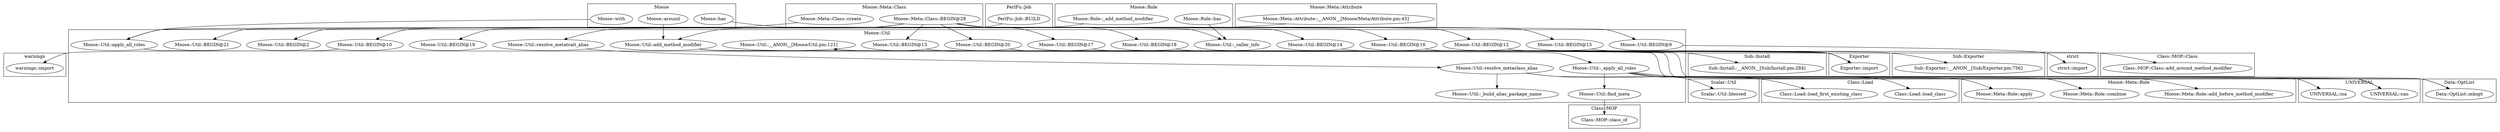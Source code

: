 digraph {
graph [overlap=false]
subgraph cluster_warnings {
	label="warnings";
	"warnings::import";
}
subgraph cluster_Data_OptList {
	label="Data::OptList";
	"Data::OptList::mkopt";
}
subgraph cluster_Moose_Meta_Role {
	label="Moose::Meta::Role";
	"Moose::Meta::Role::add_before_method_modifier";
	"Moose::Meta::Role::apply";
	"Moose::Meta::Role::combine";
}
subgraph cluster_Moose {
	label="Moose";
	"Moose::with";
	"Moose::has";
	"Moose::around";
}
subgraph cluster_Sub_Install {
	label="Sub::Install";
	"Sub::Install::__ANON__[Sub/Install.pm:284]";
}
subgraph cluster_Scalar_Util {
	label="Scalar::Util";
	"Scalar::Util::blessed";
}
subgraph cluster_UNIVERSAL {
	label="UNIVERSAL";
	"UNIVERSAL::isa";
	"UNIVERSAL::can";
}
subgraph cluster_Moose_Meta_Class {
	label="Moose::Meta::Class";
	"Moose::Meta::Class::create";
	"Moose::Meta::Class::BEGIN@28";
}
subgraph cluster_Class_Load {
	label="Class::Load";
	"Class::Load::load_class";
	"Class::Load::load_first_existing_class";
}
subgraph cluster_PerlFu_Job {
	label="PerlFu::Job";
	"PerlFu::Job::BUILD";
}
subgraph cluster_Sub_Exporter {
	label="Sub::Exporter";
	"Sub::Exporter::__ANON__[Sub/Exporter.pm:756]";
}
subgraph cluster_strict {
	label="strict";
	"strict::import";
}
subgraph cluster_Moose_Util {
	label="Moose::Util";
	"Moose::Util::BEGIN@13";
	"Moose::Util::BEGIN@12";
	"Moose::Util::resolve_metatrait_alias";
	"Moose::Util::BEGIN@14";
	"Moose::Util::BEGIN@10";
	"Moose::Util::_build_alias_package_name";
	"Moose::Util::_apply_all_roles";
	"Moose::Util::_caller_info";
	"Moose::Util::BEGIN@15";
	"Moose::Util::BEGIN@21";
	"Moose::Util::find_meta";
	"Moose::Util::BEGIN@18";
	"Moose::Util::apply_all_roles";
	"Moose::Util::BEGIN@17";
	"Moose::Util::BEGIN@20";
	"Moose::Util::BEGIN@2";
	"Moose::Util::BEGIN@9";
	"Moose::Util::__ANON__[Moose/Util.pm:121]";
	"Moose::Util::BEGIN@16";
	"Moose::Util::add_method_modifier";
	"Moose::Util::BEGIN@19";
	"Moose::Util::resolve_metaclass_alias";
}
subgraph cluster_Class_MOP_Class {
	label="Class::MOP::Class";
	"Class::MOP::Class::add_around_method_modifier";
}
subgraph cluster_Class_MOP {
	label="Class::MOP";
	"Class::MOP::class_of";
}
subgraph cluster_Exporter {
	label="Exporter";
	"Exporter::import";
}
subgraph cluster_Moose_Role {
	label="Moose::Role";
	"Moose::Role::has";
	"Moose::Role::_add_method_modifier";
}
subgraph cluster_Moose_Meta_Attribute {
	label="Moose::Meta::Attribute";
	"Moose::Meta::Attribute::__ANON__[Moose/Meta/Attribute.pm:45]";
}
"Moose::Util::BEGIN@15" -> "Sub::Exporter::__ANON__[Sub/Exporter.pm:756]";
"Moose::Meta::Class::create" -> "Moose::Util::apply_all_roles";
"Moose::with" -> "Moose::Util::apply_all_roles";
"PerlFu::Job::BUILD" -> "Moose::Util::apply_all_roles";
"Moose::Util::BEGIN@14" -> "Exporter::import";
"Moose::Util::BEGIN@17" -> "Exporter::import";
"Moose::Util::BEGIN@20" -> "Exporter::import";
"Moose::Util::BEGIN@12" -> "Exporter::import";
"Moose::Util::BEGIN@18" -> "Exporter::import";
"Moose::Util::BEGIN@16" -> "Exporter::import";
"Moose::Util::_apply_all_roles" -> "Class::Load::load_class";
"Moose::Util::resolve_metatrait_alias" -> "Moose::Util::resolve_metaclass_alias";
"Moose::Util::resolve_metaclass_alias" -> "Moose::Util::_build_alias_package_name";
"Moose::Util::apply_all_roles" -> "Moose::Util::_apply_all_roles";
"Moose::Meta::Class::BEGIN@28" -> "Moose::Util::BEGIN@21";
"Moose::Meta::Class::BEGIN@28" -> "Moose::Util::BEGIN@17";
"Moose::Util::add_method_modifier" -> "Class::MOP::Class::add_around_method_modifier";
"Moose::Util::_apply_all_roles" -> "Scalar::Util::blessed";
"Moose::Meta::Class::BEGIN@28" -> "Moose::Util::BEGIN@20";
"Moose::Meta::Class::BEGIN@28" -> "Moose::Util::BEGIN@10";
"Moose::Util::find_meta" -> "Class::MOP::class_of";
"Moose::Util::add_method_modifier" -> "UNIVERSAL::can";
"Moose::Util::resolve_metaclass_alias" -> "UNIVERSAL::can";
"Moose::Meta::Class::BEGIN@28" -> "Moose::Util::BEGIN@12";
"Moose::Util::resolve_metaclass_alias" -> "Class::Load::load_first_existing_class";
"Moose::Util::BEGIN@10" -> "warnings::import";
"Moose::Meta::Class::BEGIN@28" -> "Moose::Util::BEGIN@16";
"Moose::Util::BEGIN@9" -> "strict::import";
"Moose::Meta::Class::BEGIN@28" -> "Moose::Util::BEGIN@14";
"Moose::Role::_add_method_modifier" -> "Moose::Util::add_method_modifier";
"Moose::around" -> "Moose::Util::add_method_modifier";
"Moose::Meta::Class::BEGIN@28" -> "Moose::Util::BEGIN@19";
"Moose::Util::add_method_modifier" -> "Moose::Meta::Role::add_before_method_modifier";
"Moose::Role::has" -> "Moose::Util::_caller_info";
"Moose::has" -> "Moose::Util::_caller_info";
"Moose::Meta::Class::BEGIN@28" -> "Moose::Util::BEGIN@9";
"Moose::Meta::Class::BEGIN@28" -> "Moose::Util::BEGIN@15";
"Moose::Util::_apply_all_roles" -> "Moose::Util::find_meta";
"Moose::Util::BEGIN@13" -> "Sub::Install::__ANON__[Sub/Install.pm:284]";
"Moose::Util::_apply_all_roles" -> "Data::OptList::mkopt";
"Moose::Meta::Class::BEGIN@28" -> "Moose::Util::BEGIN@13";
"Moose::Meta::Class::BEGIN@28" -> "Moose::Util::BEGIN@2";
"Moose::Util::_apply_all_roles" -> "UNIVERSAL::isa";
"Moose::Meta::Attribute::__ANON__[Moose/Meta/Attribute.pm:45]" -> "Moose::Util::resolve_metatrait_alias";
"Moose::Meta::Class::BEGIN@28" -> "Moose::Util::BEGIN@18";
"Moose::Util::_apply_all_roles" -> "Moose::Meta::Role::combine";
"Data::OptList::mkopt" -> "Moose::Util::__ANON__[Moose/Util.pm:121]";
"Moose::Util::_apply_all_roles" -> "Moose::Meta::Role::apply";
}
